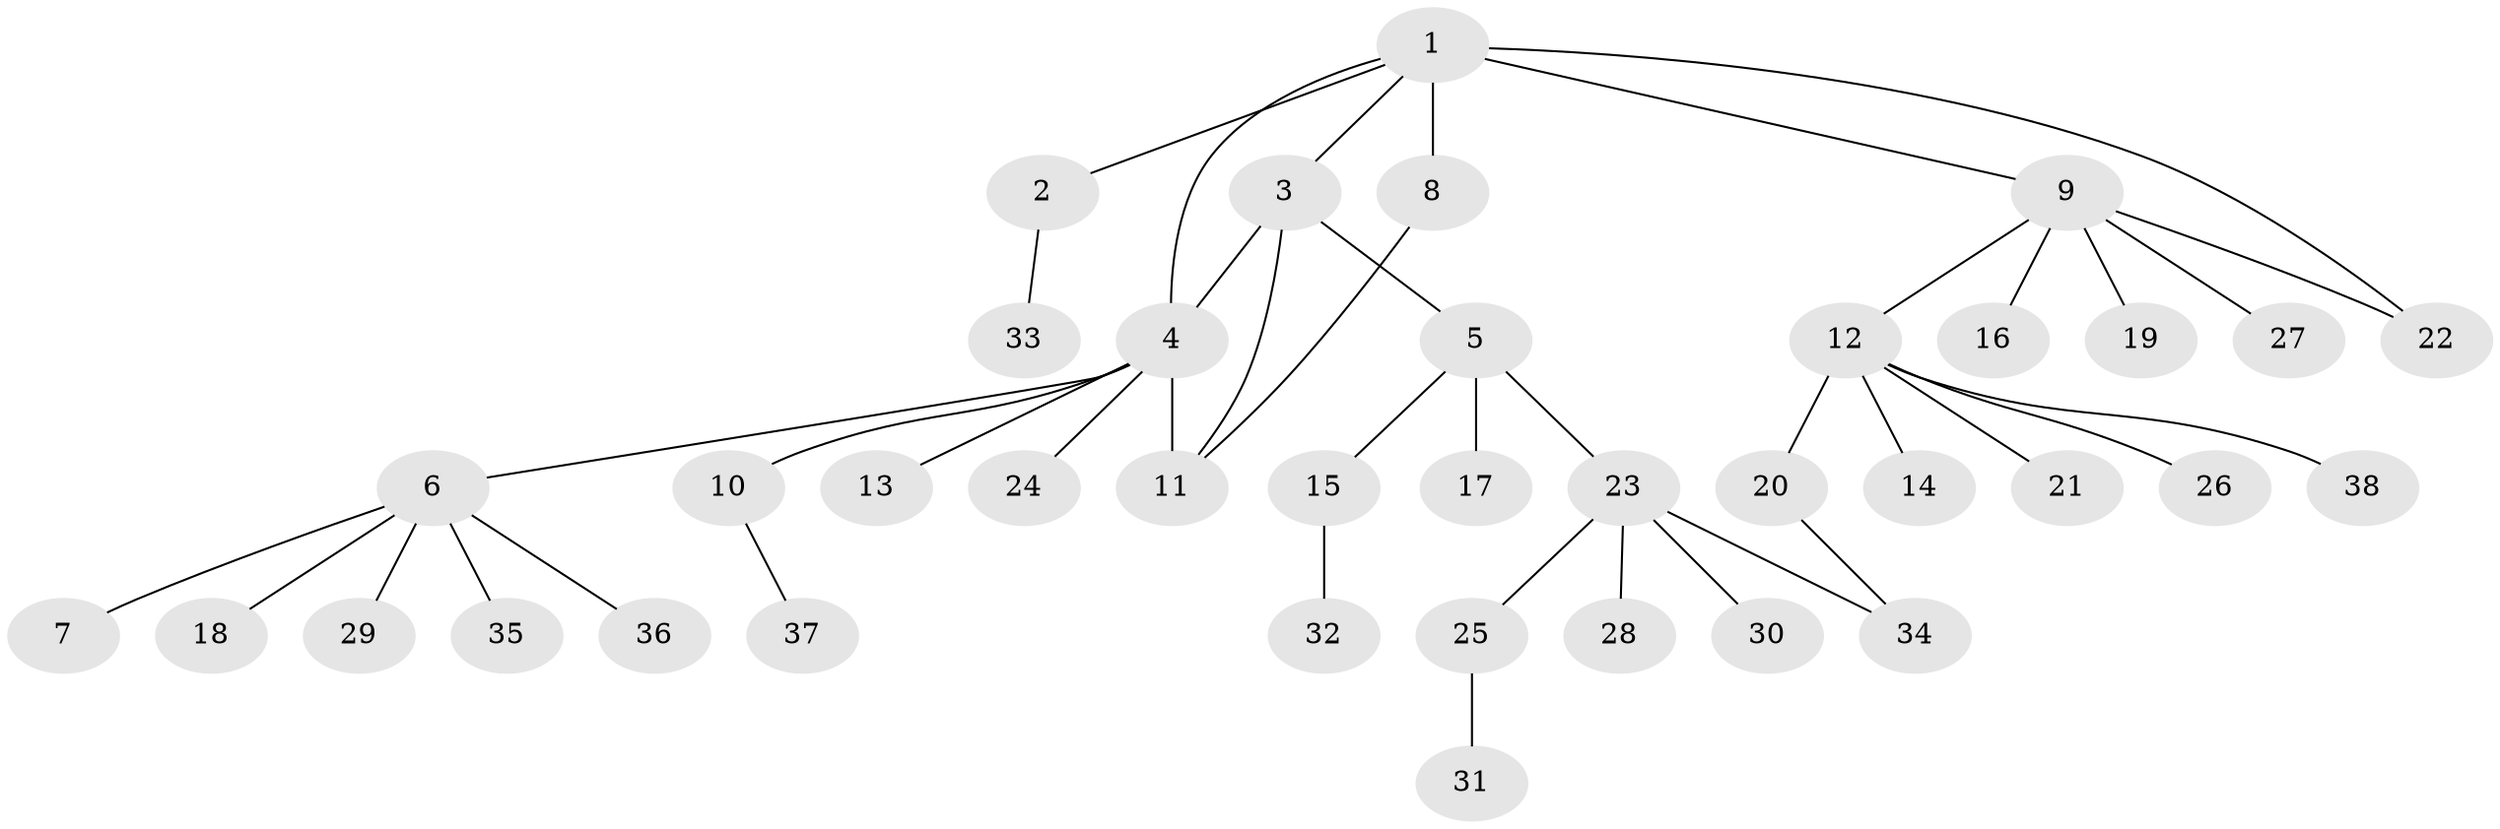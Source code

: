 // original degree distribution, {8: 0.013333333333333334, 3: 0.06666666666666667, 5: 0.013333333333333334, 17: 0.013333333333333334, 9: 0.013333333333333334, 7: 0.04, 1: 0.6266666666666667, 2: 0.2, 6: 0.013333333333333334}
// Generated by graph-tools (version 1.1) at 2025/35/03/09/25 02:35:34]
// undirected, 38 vertices, 42 edges
graph export_dot {
graph [start="1"]
  node [color=gray90,style=filled];
  1;
  2;
  3;
  4;
  5;
  6;
  7;
  8;
  9;
  10;
  11;
  12;
  13;
  14;
  15;
  16;
  17;
  18;
  19;
  20;
  21;
  22;
  23;
  24;
  25;
  26;
  27;
  28;
  29;
  30;
  31;
  32;
  33;
  34;
  35;
  36;
  37;
  38;
  1 -- 2 [weight=1.0];
  1 -- 3 [weight=1.0];
  1 -- 4 [weight=1.0];
  1 -- 8 [weight=1.0];
  1 -- 9 [weight=1.0];
  1 -- 22 [weight=2.0];
  2 -- 33 [weight=1.0];
  3 -- 4 [weight=1.0];
  3 -- 5 [weight=1.0];
  3 -- 11 [weight=1.0];
  4 -- 6 [weight=1.0];
  4 -- 10 [weight=1.0];
  4 -- 11 [weight=10.0];
  4 -- 13 [weight=1.0];
  4 -- 24 [weight=1.0];
  5 -- 15 [weight=1.0];
  5 -- 17 [weight=5.0];
  5 -- 23 [weight=1.0];
  6 -- 7 [weight=1.0];
  6 -- 18 [weight=1.0];
  6 -- 29 [weight=1.0];
  6 -- 35 [weight=1.0];
  6 -- 36 [weight=1.0];
  8 -- 11 [weight=1.0];
  9 -- 12 [weight=1.0];
  9 -- 16 [weight=1.0];
  9 -- 19 [weight=1.0];
  9 -- 22 [weight=1.0];
  9 -- 27 [weight=1.0];
  10 -- 37 [weight=1.0];
  12 -- 14 [weight=1.0];
  12 -- 20 [weight=1.0];
  12 -- 21 [weight=1.0];
  12 -- 26 [weight=1.0];
  12 -- 38 [weight=1.0];
  15 -- 32 [weight=1.0];
  20 -- 34 [weight=1.0];
  23 -- 25 [weight=1.0];
  23 -- 28 [weight=1.0];
  23 -- 30 [weight=1.0];
  23 -- 34 [weight=1.0];
  25 -- 31 [weight=1.0];
}
